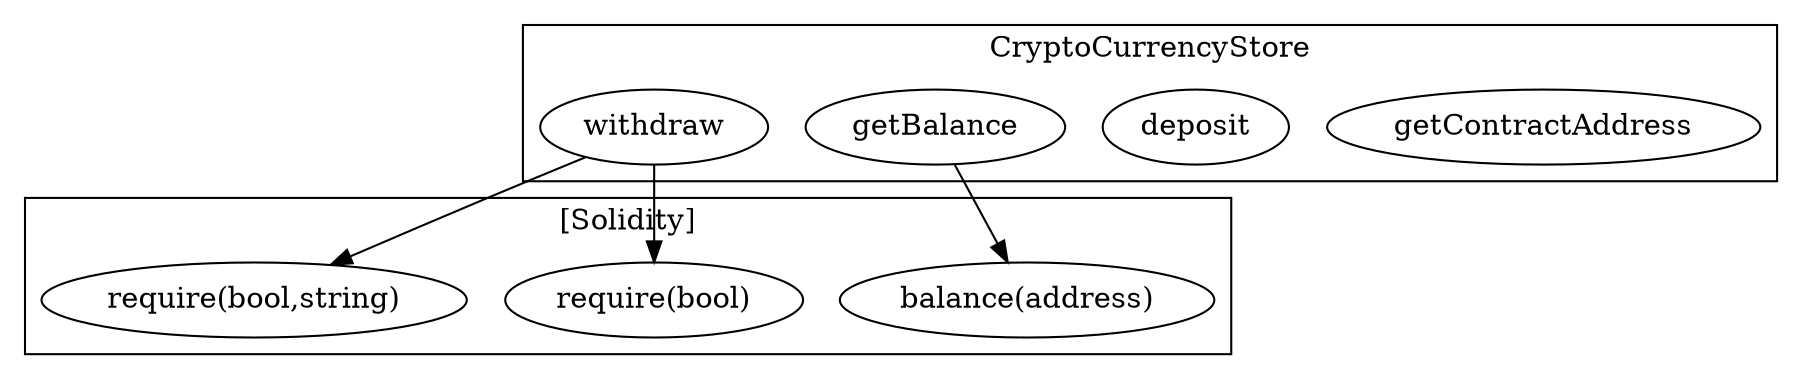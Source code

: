 strict digraph {
subgraph cluster_100_CryptoCurrencyStore {
label = "CryptoCurrencyStore"
"100_getContractAddress" [label="getContractAddress"]
"100_deposit" [label="deposit"]
"100_getBalance" [label="getBalance"]
"100_withdraw" [label="withdraw"]
}subgraph cluster_solidity {
label = "[Solidity]"
"require(bool)" 
"require(bool,string)" 
"balance(address)" 
"100_withdraw" -> "require(bool,string)"
"100_withdraw" -> "require(bool)"
"100_getBalance" -> "balance(address)"
}
}